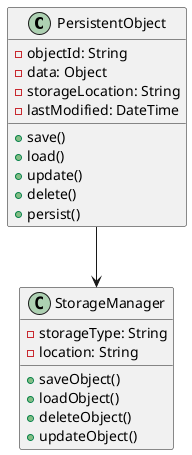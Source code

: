 @startuml Persistent Objects

' Persistent Object
class PersistentObject {
  - objectId: String
  - data: Object
  - storageLocation: String
  - lastModified: DateTime
  + save()
  + load()
  + update()
  + delete()
  + persist()
}

' Storage Manager
class StorageManager {
  - storageType: String
  - location: String
  + saveObject()
  + loadObject()
  + deleteObject()
  + updateObject()
}

' Relationship
PersistentObject --> StorageManager

@enduml